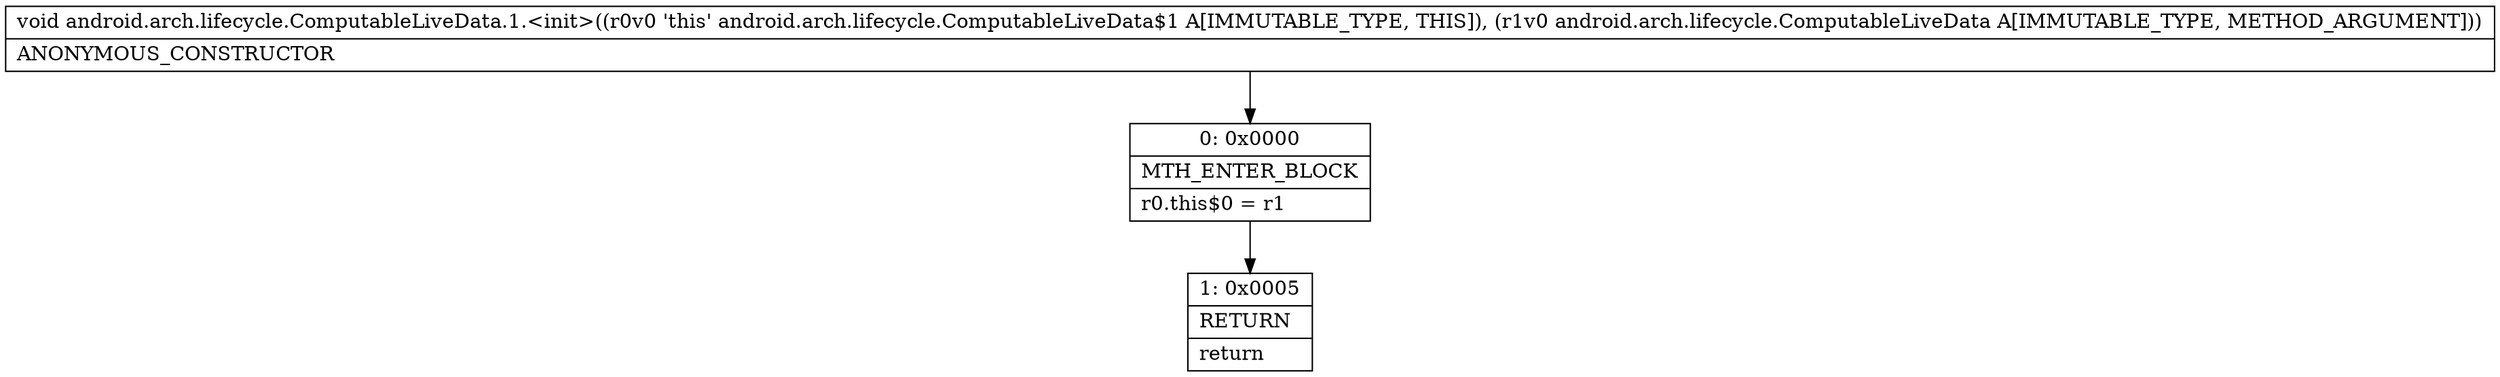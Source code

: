 digraph "CFG forandroid.arch.lifecycle.ComputableLiveData.1.\<init\>(Landroid\/arch\/lifecycle\/ComputableLiveData;)V" {
Node_0 [shape=record,label="{0\:\ 0x0000|MTH_ENTER_BLOCK\l|r0.this$0 = r1\l}"];
Node_1 [shape=record,label="{1\:\ 0x0005|RETURN\l|return\l}"];
MethodNode[shape=record,label="{void android.arch.lifecycle.ComputableLiveData.1.\<init\>((r0v0 'this' android.arch.lifecycle.ComputableLiveData$1 A[IMMUTABLE_TYPE, THIS]), (r1v0 android.arch.lifecycle.ComputableLiveData A[IMMUTABLE_TYPE, METHOD_ARGUMENT]))  | ANONYMOUS_CONSTRUCTOR\l}"];
MethodNode -> Node_0;
Node_0 -> Node_1;
}

